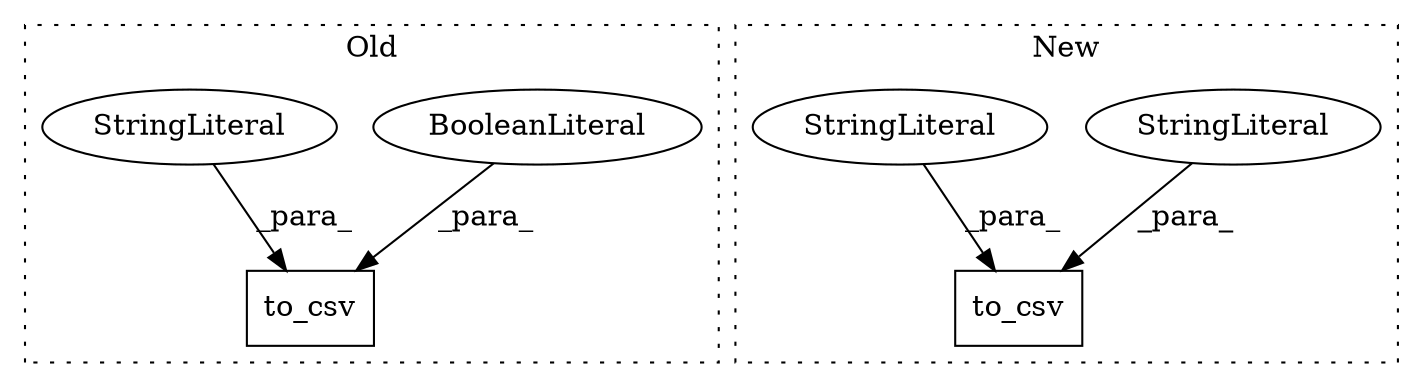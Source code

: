 digraph G {
subgraph cluster0 {
1 [label="to_csv" a="32" s="1521,1553" l="7,1" shape="box"];
3 [label="BooleanLiteral" a="9" s="1544" l="5" shape="ellipse"];
5 [label="StringLiteral" a="45" s="1540" l="3" shape="ellipse"];
label = "Old";
style="dotted";
}
subgraph cluster1 {
2 [label="to_csv" a="32" s="1612,1654" l="7,1" shape="box"];
4 [label="StringLiteral" a="45" s="1636" l="3" shape="ellipse"];
6 [label="StringLiteral" a="45" s="1646" l="3" shape="ellipse"];
label = "New";
style="dotted";
}
3 -> 1 [label="_para_"];
4 -> 2 [label="_para_"];
5 -> 1 [label="_para_"];
6 -> 2 [label="_para_"];
}
